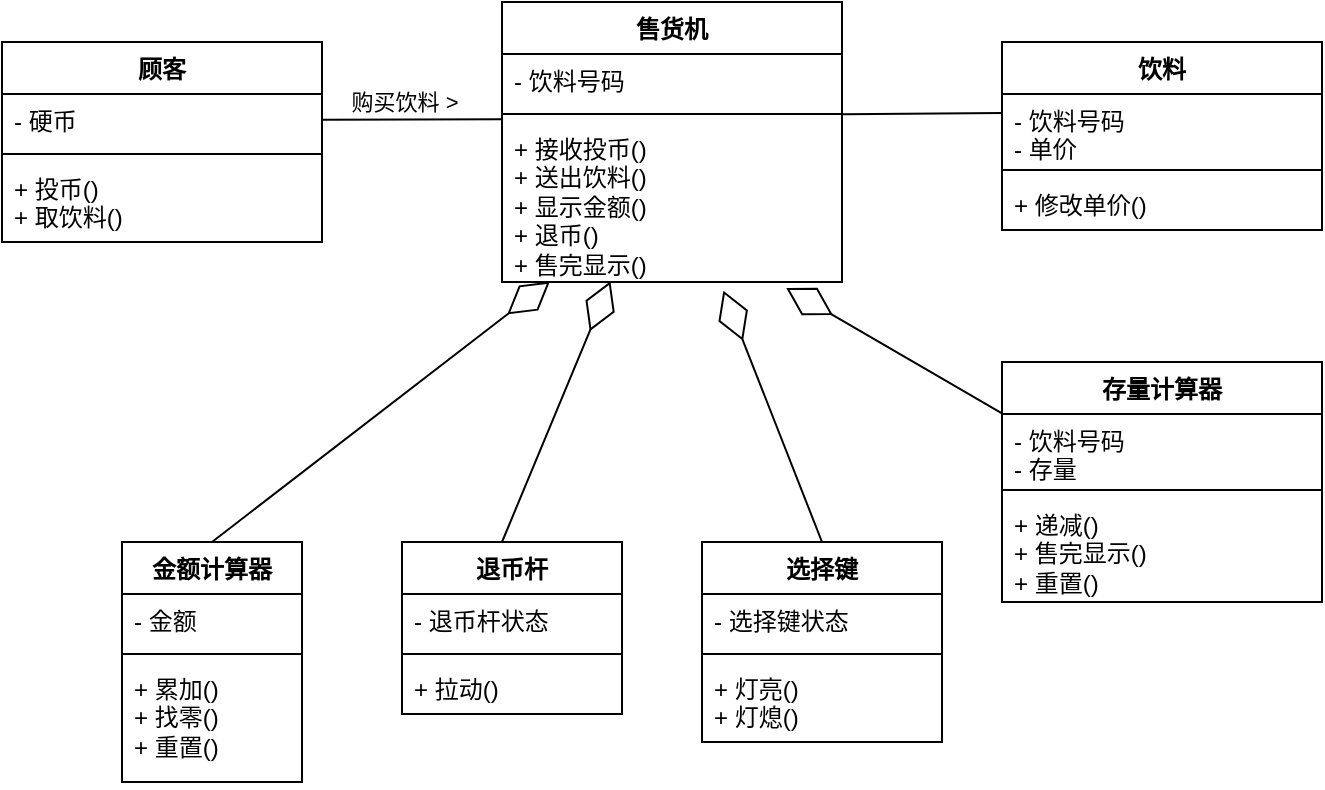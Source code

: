 <mxfile version="21.8.2" type="github">
  <diagram name="第 1 页" id="_riCPSRWzmgpUTfySthO">
    <mxGraphModel dx="933" dy="676" grid="1" gridSize="10" guides="1" tooltips="1" connect="1" arrows="1" fold="1" page="1" pageScale="1" pageWidth="1169" pageHeight="1654" math="0" shadow="0">
      <root>
        <mxCell id="0" />
        <mxCell id="1" parent="0" />
        <mxCell id="qj0-KJOHB4Bm6lncCdWG-1" value="售货机" style="swimlane;fontStyle=1;align=center;verticalAlign=top;childLayout=stackLayout;horizontal=1;startSize=26;horizontalStack=0;resizeParent=1;resizeParentMax=0;resizeLast=0;collapsible=1;marginBottom=0;whiteSpace=wrap;html=1;" vertex="1" parent="1">
          <mxGeometry x="550" y="180" width="170" height="140" as="geometry" />
        </mxCell>
        <mxCell id="qj0-KJOHB4Bm6lncCdWG-2" value="- 饮料号码" style="text;strokeColor=none;fillColor=none;align=left;verticalAlign=top;spacingLeft=4;spacingRight=4;overflow=hidden;rotatable=0;points=[[0,0.5],[1,0.5]];portConstraint=eastwest;whiteSpace=wrap;html=1;" vertex="1" parent="qj0-KJOHB4Bm6lncCdWG-1">
          <mxGeometry y="26" width="170" height="26" as="geometry" />
        </mxCell>
        <mxCell id="qj0-KJOHB4Bm6lncCdWG-3" value="" style="line;strokeWidth=1;fillColor=none;align=left;verticalAlign=middle;spacingTop=-1;spacingLeft=3;spacingRight=3;rotatable=0;labelPosition=right;points=[];portConstraint=eastwest;strokeColor=inherit;" vertex="1" parent="qj0-KJOHB4Bm6lncCdWG-1">
          <mxGeometry y="52" width="170" height="8" as="geometry" />
        </mxCell>
        <mxCell id="qj0-KJOHB4Bm6lncCdWG-42" value="" style="endArrow=none;html=1;rounded=0;entryX=0;entryY=0.5;entryDx=0;entryDy=0;exitX=0.999;exitY=0.045;exitDx=0;exitDy=0;exitPerimeter=0;" edge="1" parent="qj0-KJOHB4Bm6lncCdWG-1">
          <mxGeometry width="50" height="50" relative="1" as="geometry">
            <mxPoint x="170.0" y="56.07" as="sourcePoint" />
            <mxPoint x="250.17" y="55.47" as="targetPoint" />
          </mxGeometry>
        </mxCell>
        <mxCell id="qj0-KJOHB4Bm6lncCdWG-4" value="+ 接收投币()&lt;br&gt;+ 送出饮料()&lt;br&gt;+ 显示金额()&lt;br&gt;+ 退币()&lt;br&gt;+ 售完显示()&lt;br&gt;" style="text;strokeColor=none;fillColor=none;align=left;verticalAlign=top;spacingLeft=4;spacingRight=4;overflow=hidden;rotatable=0;points=[[0,0.5],[1,0.5]];portConstraint=eastwest;whiteSpace=wrap;html=1;" vertex="1" parent="qj0-KJOHB4Bm6lncCdWG-1">
          <mxGeometry y="60" width="170" height="80" as="geometry" />
        </mxCell>
        <mxCell id="qj0-KJOHB4Bm6lncCdWG-5" value="顾客" style="swimlane;fontStyle=1;align=center;verticalAlign=top;childLayout=stackLayout;horizontal=1;startSize=26;horizontalStack=0;resizeParent=1;resizeParentMax=0;resizeLast=0;collapsible=1;marginBottom=0;whiteSpace=wrap;html=1;" vertex="1" parent="1">
          <mxGeometry x="300" y="200" width="160" height="100" as="geometry" />
        </mxCell>
        <mxCell id="qj0-KJOHB4Bm6lncCdWG-6" value="- 硬币" style="text;strokeColor=none;fillColor=none;align=left;verticalAlign=top;spacingLeft=4;spacingRight=4;overflow=hidden;rotatable=0;points=[[0,0.5],[1,0.5]];portConstraint=eastwest;whiteSpace=wrap;html=1;" vertex="1" parent="qj0-KJOHB4Bm6lncCdWG-5">
          <mxGeometry y="26" width="160" height="26" as="geometry" />
        </mxCell>
        <mxCell id="qj0-KJOHB4Bm6lncCdWG-7" value="" style="line;strokeWidth=1;fillColor=none;align=left;verticalAlign=middle;spacingTop=-1;spacingLeft=3;spacingRight=3;rotatable=0;labelPosition=right;points=[];portConstraint=eastwest;strokeColor=inherit;" vertex="1" parent="qj0-KJOHB4Bm6lncCdWG-5">
          <mxGeometry y="52" width="160" height="8" as="geometry" />
        </mxCell>
        <mxCell id="qj0-KJOHB4Bm6lncCdWG-8" value="+ 投币()&lt;br&gt;+ 取饮料()" style="text;strokeColor=none;fillColor=none;align=left;verticalAlign=top;spacingLeft=4;spacingRight=4;overflow=hidden;rotatable=0;points=[[0,0.5],[1,0.5]];portConstraint=eastwest;whiteSpace=wrap;html=1;" vertex="1" parent="qj0-KJOHB4Bm6lncCdWG-5">
          <mxGeometry y="60" width="160" height="40" as="geometry" />
        </mxCell>
        <mxCell id="qj0-KJOHB4Bm6lncCdWG-12" value="" style="endArrow=none;html=1;rounded=0;entryX=0.002;entryY=-0.017;entryDx=0;entryDy=0;entryPerimeter=0;" edge="1" parent="1" source="qj0-KJOHB4Bm6lncCdWG-6" target="qj0-KJOHB4Bm6lncCdWG-4">
          <mxGeometry width="50" height="50" relative="1" as="geometry">
            <mxPoint x="460" y="289" as="sourcePoint" />
            <mxPoint x="230.711" y="39" as="targetPoint" />
          </mxGeometry>
        </mxCell>
        <mxCell id="qj0-KJOHB4Bm6lncCdWG-13" value="购买饮料 &amp;gt;" style="edgeLabel;html=1;align=center;verticalAlign=middle;resizable=0;points=[];" vertex="1" connectable="0" parent="qj0-KJOHB4Bm6lncCdWG-12">
          <mxGeometry x="-0.208" y="2" relative="1" as="geometry">
            <mxPoint x="5" y="-7" as="offset" />
          </mxGeometry>
        </mxCell>
        <mxCell id="qj0-KJOHB4Bm6lncCdWG-14" value="饮料" style="swimlane;fontStyle=1;align=center;verticalAlign=top;childLayout=stackLayout;horizontal=1;startSize=26;horizontalStack=0;resizeParent=1;resizeParentMax=0;resizeLast=0;collapsible=1;marginBottom=0;whiteSpace=wrap;html=1;" vertex="1" parent="1">
          <mxGeometry x="800" y="200" width="160" height="94" as="geometry" />
        </mxCell>
        <mxCell id="qj0-KJOHB4Bm6lncCdWG-15" value="- 饮料号码&lt;br&gt;- 单价" style="text;strokeColor=none;fillColor=none;align=left;verticalAlign=top;spacingLeft=4;spacingRight=4;overflow=hidden;rotatable=0;points=[[0,0.5],[1,0.5]];portConstraint=eastwest;whiteSpace=wrap;html=1;" vertex="1" parent="qj0-KJOHB4Bm6lncCdWG-14">
          <mxGeometry y="26" width="160" height="34" as="geometry" />
        </mxCell>
        <mxCell id="qj0-KJOHB4Bm6lncCdWG-16" value="" style="line;strokeWidth=1;fillColor=none;align=left;verticalAlign=middle;spacingTop=-1;spacingLeft=3;spacingRight=3;rotatable=0;labelPosition=right;points=[];portConstraint=eastwest;strokeColor=inherit;" vertex="1" parent="qj0-KJOHB4Bm6lncCdWG-14">
          <mxGeometry y="60" width="160" height="8" as="geometry" />
        </mxCell>
        <mxCell id="qj0-KJOHB4Bm6lncCdWG-17" value="+ 修改单价()" style="text;strokeColor=none;fillColor=none;align=left;verticalAlign=top;spacingLeft=4;spacingRight=4;overflow=hidden;rotatable=0;points=[[0,0.5],[1,0.5]];portConstraint=eastwest;whiteSpace=wrap;html=1;" vertex="1" parent="qj0-KJOHB4Bm6lncCdWG-14">
          <mxGeometry y="68" width="160" height="26" as="geometry" />
        </mxCell>
        <mxCell id="qj0-KJOHB4Bm6lncCdWG-18" value="金额计算器" style="swimlane;fontStyle=1;align=center;verticalAlign=top;childLayout=stackLayout;horizontal=1;startSize=26;horizontalStack=0;resizeParent=1;resizeParentMax=0;resizeLast=0;collapsible=1;marginBottom=0;whiteSpace=wrap;html=1;" vertex="1" parent="1">
          <mxGeometry x="360" y="450" width="90" height="120" as="geometry" />
        </mxCell>
        <mxCell id="qj0-KJOHB4Bm6lncCdWG-19" value="- 金额" style="text;strokeColor=none;fillColor=none;align=left;verticalAlign=top;spacingLeft=4;spacingRight=4;overflow=hidden;rotatable=0;points=[[0,0.5],[1,0.5]];portConstraint=eastwest;whiteSpace=wrap;html=1;" vertex="1" parent="qj0-KJOHB4Bm6lncCdWG-18">
          <mxGeometry y="26" width="90" height="26" as="geometry" />
        </mxCell>
        <mxCell id="qj0-KJOHB4Bm6lncCdWG-20" value="" style="line;strokeWidth=1;fillColor=none;align=left;verticalAlign=middle;spacingTop=-1;spacingLeft=3;spacingRight=3;rotatable=0;labelPosition=right;points=[];portConstraint=eastwest;strokeColor=inherit;" vertex="1" parent="qj0-KJOHB4Bm6lncCdWG-18">
          <mxGeometry y="52" width="90" height="8" as="geometry" />
        </mxCell>
        <mxCell id="qj0-KJOHB4Bm6lncCdWG-21" value="+ 累加()&lt;br&gt;+ 找零()&lt;br&gt;+ 重置()" style="text;strokeColor=none;fillColor=none;align=left;verticalAlign=top;spacingLeft=4;spacingRight=4;overflow=hidden;rotatable=0;points=[[0,0.5],[1,0.5]];portConstraint=eastwest;whiteSpace=wrap;html=1;" vertex="1" parent="qj0-KJOHB4Bm6lncCdWG-18">
          <mxGeometry y="60" width="90" height="60" as="geometry" />
        </mxCell>
        <mxCell id="qj0-KJOHB4Bm6lncCdWG-22" value="退币杆" style="swimlane;fontStyle=1;align=center;verticalAlign=top;childLayout=stackLayout;horizontal=1;startSize=26;horizontalStack=0;resizeParent=1;resizeParentMax=0;resizeLast=0;collapsible=1;marginBottom=0;whiteSpace=wrap;html=1;" vertex="1" parent="1">
          <mxGeometry x="500" y="450" width="110" height="86" as="geometry" />
        </mxCell>
        <mxCell id="qj0-KJOHB4Bm6lncCdWG-23" value="- 退币杆状态" style="text;strokeColor=none;fillColor=none;align=left;verticalAlign=top;spacingLeft=4;spacingRight=4;overflow=hidden;rotatable=0;points=[[0,0.5],[1,0.5]];portConstraint=eastwest;whiteSpace=wrap;html=1;" vertex="1" parent="qj0-KJOHB4Bm6lncCdWG-22">
          <mxGeometry y="26" width="110" height="26" as="geometry" />
        </mxCell>
        <mxCell id="qj0-KJOHB4Bm6lncCdWG-24" value="" style="line;strokeWidth=1;fillColor=none;align=left;verticalAlign=middle;spacingTop=-1;spacingLeft=3;spacingRight=3;rotatable=0;labelPosition=right;points=[];portConstraint=eastwest;strokeColor=inherit;" vertex="1" parent="qj0-KJOHB4Bm6lncCdWG-22">
          <mxGeometry y="52" width="110" height="8" as="geometry" />
        </mxCell>
        <mxCell id="qj0-KJOHB4Bm6lncCdWG-25" value="+ 拉动()" style="text;strokeColor=none;fillColor=none;align=left;verticalAlign=top;spacingLeft=4;spacingRight=4;overflow=hidden;rotatable=0;points=[[0,0.5],[1,0.5]];portConstraint=eastwest;whiteSpace=wrap;html=1;" vertex="1" parent="qj0-KJOHB4Bm6lncCdWG-22">
          <mxGeometry y="60" width="110" height="26" as="geometry" />
        </mxCell>
        <mxCell id="qj0-KJOHB4Bm6lncCdWG-26" value="选择键" style="swimlane;fontStyle=1;align=center;verticalAlign=top;childLayout=stackLayout;horizontal=1;startSize=26;horizontalStack=0;resizeParent=1;resizeParentMax=0;resizeLast=0;collapsible=1;marginBottom=0;whiteSpace=wrap;html=1;" vertex="1" parent="1">
          <mxGeometry x="650" y="450" width="120" height="100" as="geometry" />
        </mxCell>
        <mxCell id="qj0-KJOHB4Bm6lncCdWG-27" value="- 选择键状态" style="text;strokeColor=none;fillColor=none;align=left;verticalAlign=top;spacingLeft=4;spacingRight=4;overflow=hidden;rotatable=0;points=[[0,0.5],[1,0.5]];portConstraint=eastwest;whiteSpace=wrap;html=1;" vertex="1" parent="qj0-KJOHB4Bm6lncCdWG-26">
          <mxGeometry y="26" width="120" height="26" as="geometry" />
        </mxCell>
        <mxCell id="qj0-KJOHB4Bm6lncCdWG-28" value="" style="line;strokeWidth=1;fillColor=none;align=left;verticalAlign=middle;spacingTop=-1;spacingLeft=3;spacingRight=3;rotatable=0;labelPosition=right;points=[];portConstraint=eastwest;strokeColor=inherit;" vertex="1" parent="qj0-KJOHB4Bm6lncCdWG-26">
          <mxGeometry y="52" width="120" height="8" as="geometry" />
        </mxCell>
        <mxCell id="qj0-KJOHB4Bm6lncCdWG-29" value="+ 灯亮()&lt;br&gt;+ 灯熄()" style="text;strokeColor=none;fillColor=none;align=left;verticalAlign=top;spacingLeft=4;spacingRight=4;overflow=hidden;rotatable=0;points=[[0,0.5],[1,0.5]];portConstraint=eastwest;whiteSpace=wrap;html=1;" vertex="1" parent="qj0-KJOHB4Bm6lncCdWG-26">
          <mxGeometry y="60" width="120" height="40" as="geometry" />
        </mxCell>
        <mxCell id="qj0-KJOHB4Bm6lncCdWG-30" value="存量计算器" style="swimlane;fontStyle=1;align=center;verticalAlign=top;childLayout=stackLayout;horizontal=1;startSize=26;horizontalStack=0;resizeParent=1;resizeParentMax=0;resizeLast=0;collapsible=1;marginBottom=0;whiteSpace=wrap;html=1;" vertex="1" parent="1">
          <mxGeometry x="800" y="360" width="160" height="120" as="geometry" />
        </mxCell>
        <mxCell id="qj0-KJOHB4Bm6lncCdWG-31" value="- 饮料号码&lt;br&gt;- 存量" style="text;strokeColor=none;fillColor=none;align=left;verticalAlign=top;spacingLeft=4;spacingRight=4;overflow=hidden;rotatable=0;points=[[0,0.5],[1,0.5]];portConstraint=eastwest;whiteSpace=wrap;html=1;" vertex="1" parent="qj0-KJOHB4Bm6lncCdWG-30">
          <mxGeometry y="26" width="160" height="34" as="geometry" />
        </mxCell>
        <mxCell id="qj0-KJOHB4Bm6lncCdWG-32" value="" style="line;strokeWidth=1;fillColor=none;align=left;verticalAlign=middle;spacingTop=-1;spacingLeft=3;spacingRight=3;rotatable=0;labelPosition=right;points=[];portConstraint=eastwest;strokeColor=inherit;" vertex="1" parent="qj0-KJOHB4Bm6lncCdWG-30">
          <mxGeometry y="60" width="160" height="8" as="geometry" />
        </mxCell>
        <mxCell id="qj0-KJOHB4Bm6lncCdWG-33" value="+ 递减()&lt;br&gt;+ 售完显示()&lt;br&gt;+ 重置()" style="text;strokeColor=none;fillColor=none;align=left;verticalAlign=top;spacingLeft=4;spacingRight=4;overflow=hidden;rotatable=0;points=[[0,0.5],[1,0.5]];portConstraint=eastwest;whiteSpace=wrap;html=1;" vertex="1" parent="qj0-KJOHB4Bm6lncCdWG-30">
          <mxGeometry y="68" width="160" height="52" as="geometry" />
        </mxCell>
        <mxCell id="qj0-KJOHB4Bm6lncCdWG-37" value="" style="endArrow=diamondThin;endFill=0;endSize=24;html=1;rounded=0;exitX=0.5;exitY=0;exitDx=0;exitDy=0;entryX=0.141;entryY=0.997;entryDx=0;entryDy=0;entryPerimeter=0;" edge="1" parent="1" source="qj0-KJOHB4Bm6lncCdWG-18" target="qj0-KJOHB4Bm6lncCdWG-4">
          <mxGeometry width="160" relative="1" as="geometry">
            <mxPoint x="390" y="410" as="sourcePoint" />
            <mxPoint x="550" y="410" as="targetPoint" />
          </mxGeometry>
        </mxCell>
        <mxCell id="qj0-KJOHB4Bm6lncCdWG-38" value="" style="endArrow=diamondThin;endFill=0;endSize=24;html=1;rounded=0;exitX=0.5;exitY=0;exitDx=0;exitDy=0;entryX=0.319;entryY=0.996;entryDx=0;entryDy=0;entryPerimeter=0;" edge="1" parent="1" target="qj0-KJOHB4Bm6lncCdWG-4">
          <mxGeometry width="160" relative="1" as="geometry">
            <mxPoint x="550" y="450" as="sourcePoint" />
            <mxPoint x="685" y="380" as="targetPoint" />
          </mxGeometry>
        </mxCell>
        <mxCell id="qj0-KJOHB4Bm6lncCdWG-39" value="" style="endArrow=diamondThin;endFill=0;endSize=24;html=1;rounded=0;exitX=0.5;exitY=0;exitDx=0;exitDy=0;entryX=0.651;entryY=1.054;entryDx=0;entryDy=0;entryPerimeter=0;" edge="1" parent="1" source="qj0-KJOHB4Bm6lncCdWG-26" target="qj0-KJOHB4Bm6lncCdWG-4">
          <mxGeometry width="160" relative="1" as="geometry">
            <mxPoint x="650" y="450" as="sourcePoint" />
            <mxPoint x="704" y="320" as="targetPoint" />
          </mxGeometry>
        </mxCell>
        <mxCell id="qj0-KJOHB4Bm6lncCdWG-40" value="" style="endArrow=diamondThin;endFill=0;endSize=24;html=1;rounded=0;exitX=0.5;exitY=0;exitDx=0;exitDy=0;entryX=0.836;entryY=1.037;entryDx=0;entryDy=0;entryPerimeter=0;" edge="1" parent="1" target="qj0-KJOHB4Bm6lncCdWG-4">
          <mxGeometry width="160" relative="1" as="geometry">
            <mxPoint x="800" y="385.68" as="sourcePoint" />
            <mxPoint x="751" y="259.68" as="targetPoint" />
          </mxGeometry>
        </mxCell>
      </root>
    </mxGraphModel>
  </diagram>
</mxfile>
